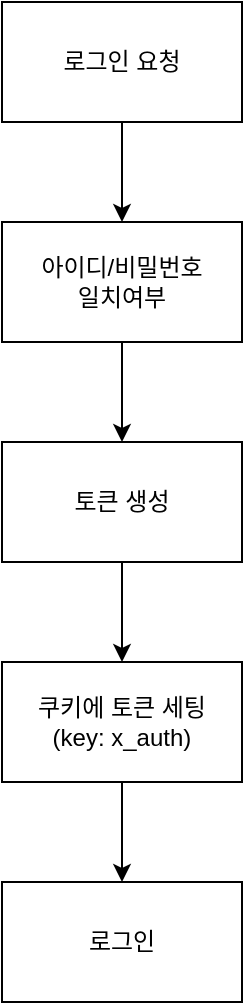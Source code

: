 <mxfile>
    <diagram id="kgpKYQtTHZ0yAKxKKP6v" name="Page-1">
        <mxGraphModel dx="911" dy="1679" grid="1" gridSize="10" guides="1" tooltips="1" connect="1" arrows="1" fold="1" page="1" pageScale="1" pageWidth="850" pageHeight="1100" math="0" shadow="0">
            <root>
                <mxCell id="0"/>
                <mxCell id="1" parent="0"/>
                <mxCell id="ldLvtSVQ3PvWPdji79Cw-3" value="" style="edgeStyle=orthogonalEdgeStyle;rounded=0;orthogonalLoop=1;jettySize=auto;html=1;" parent="1" source="ldLvtSVQ3PvWPdji79Cw-2" target="ldLvtSVQ3PvWPdji79Cw-1" edge="1">
                    <mxGeometry relative="1" as="geometry"/>
                </mxCell>
                <mxCell id="ldLvtSVQ3PvWPdji79Cw-1" value="로그인" style="rounded=0;whiteSpace=wrap;html=1;" parent="1" vertex="1">
                    <mxGeometry x="380" y="-600" width="120" height="60" as="geometry"/>
                </mxCell>
                <mxCell id="ldLvtSVQ3PvWPdji79Cw-5" value="" style="edgeStyle=orthogonalEdgeStyle;rounded=0;orthogonalLoop=1;jettySize=auto;html=1;" parent="1" source="ldLvtSVQ3PvWPdji79Cw-4" target="ldLvtSVQ3PvWPdji79Cw-2" edge="1">
                    <mxGeometry relative="1" as="geometry"/>
                </mxCell>
                <mxCell id="ldLvtSVQ3PvWPdji79Cw-2" value="쿠키에 토큰 세팅&lt;br&gt;(key: x_auth)" style="rounded=0;whiteSpace=wrap;html=1;" parent="1" vertex="1">
                    <mxGeometry x="380" y="-710" width="120" height="60" as="geometry"/>
                </mxCell>
                <mxCell id="ldLvtSVQ3PvWPdji79Cw-7" value="" style="edgeStyle=orthogonalEdgeStyle;rounded=0;orthogonalLoop=1;jettySize=auto;html=1;" parent="1" source="ldLvtSVQ3PvWPdji79Cw-6" target="ldLvtSVQ3PvWPdji79Cw-4" edge="1">
                    <mxGeometry relative="1" as="geometry"/>
                </mxCell>
                <mxCell id="ldLvtSVQ3PvWPdji79Cw-4" value="토큰 생성" style="rounded=0;whiteSpace=wrap;html=1;" parent="1" vertex="1">
                    <mxGeometry x="380" y="-820" width="120" height="60" as="geometry"/>
                </mxCell>
                <mxCell id="ldLvtSVQ3PvWPdji79Cw-9" value="" style="edgeStyle=orthogonalEdgeStyle;rounded=0;orthogonalLoop=1;jettySize=auto;html=1;" parent="1" source="ldLvtSVQ3PvWPdji79Cw-8" target="ldLvtSVQ3PvWPdji79Cw-6" edge="1">
                    <mxGeometry relative="1" as="geometry"/>
                </mxCell>
                <mxCell id="ldLvtSVQ3PvWPdji79Cw-6" value="아이디/비밀번호 &lt;br&gt;일치여부" style="rounded=0;whiteSpace=wrap;html=1;" parent="1" vertex="1">
                    <mxGeometry x="380" y="-930" width="120" height="60" as="geometry"/>
                </mxCell>
                <mxCell id="ldLvtSVQ3PvWPdji79Cw-8" value="로그인 요청" style="rounded=0;whiteSpace=wrap;html=1;" parent="1" vertex="1">
                    <mxGeometry x="380" y="-1040" width="120" height="60" as="geometry"/>
                </mxCell>
            </root>
        </mxGraphModel>
    </diagram>
</mxfile>